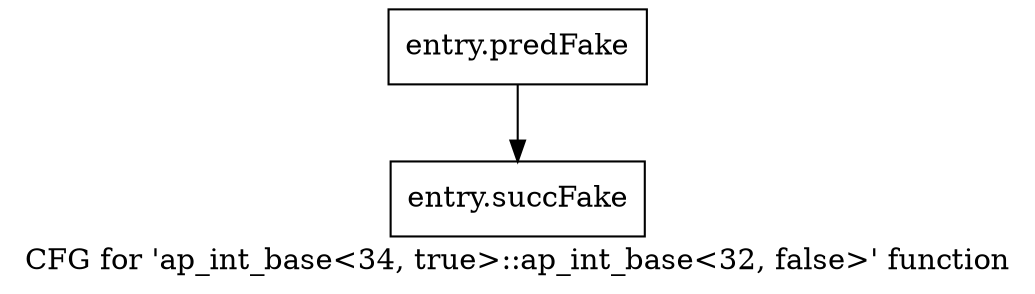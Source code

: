 digraph "CFG for 'ap_int_base\<34, true\>::ap_int_base\<32, false\>' function" {
	label="CFG for 'ap_int_base\<34, true\>::ap_int_base\<32, false\>' function";

	Node0x59dd8d0 [shape=record,filename="",linenumber="",label="{entry.predFake}"];
	Node0x59dd8d0 -> Node0x5ada3c0[ callList="" memoryops="" filename="/home/omerfaruk/tools/Xilinx/Vitis_HLS/2023.2/include/etc/ap_int_base.h" execusionnum="2"];
	Node0x5ada3c0 [shape=record,filename="/home/omerfaruk/tools/Xilinx/Vitis_HLS/2023.2/include/etc/ap_int_base.h",linenumber="181",label="{entry.succFake}"];
}
